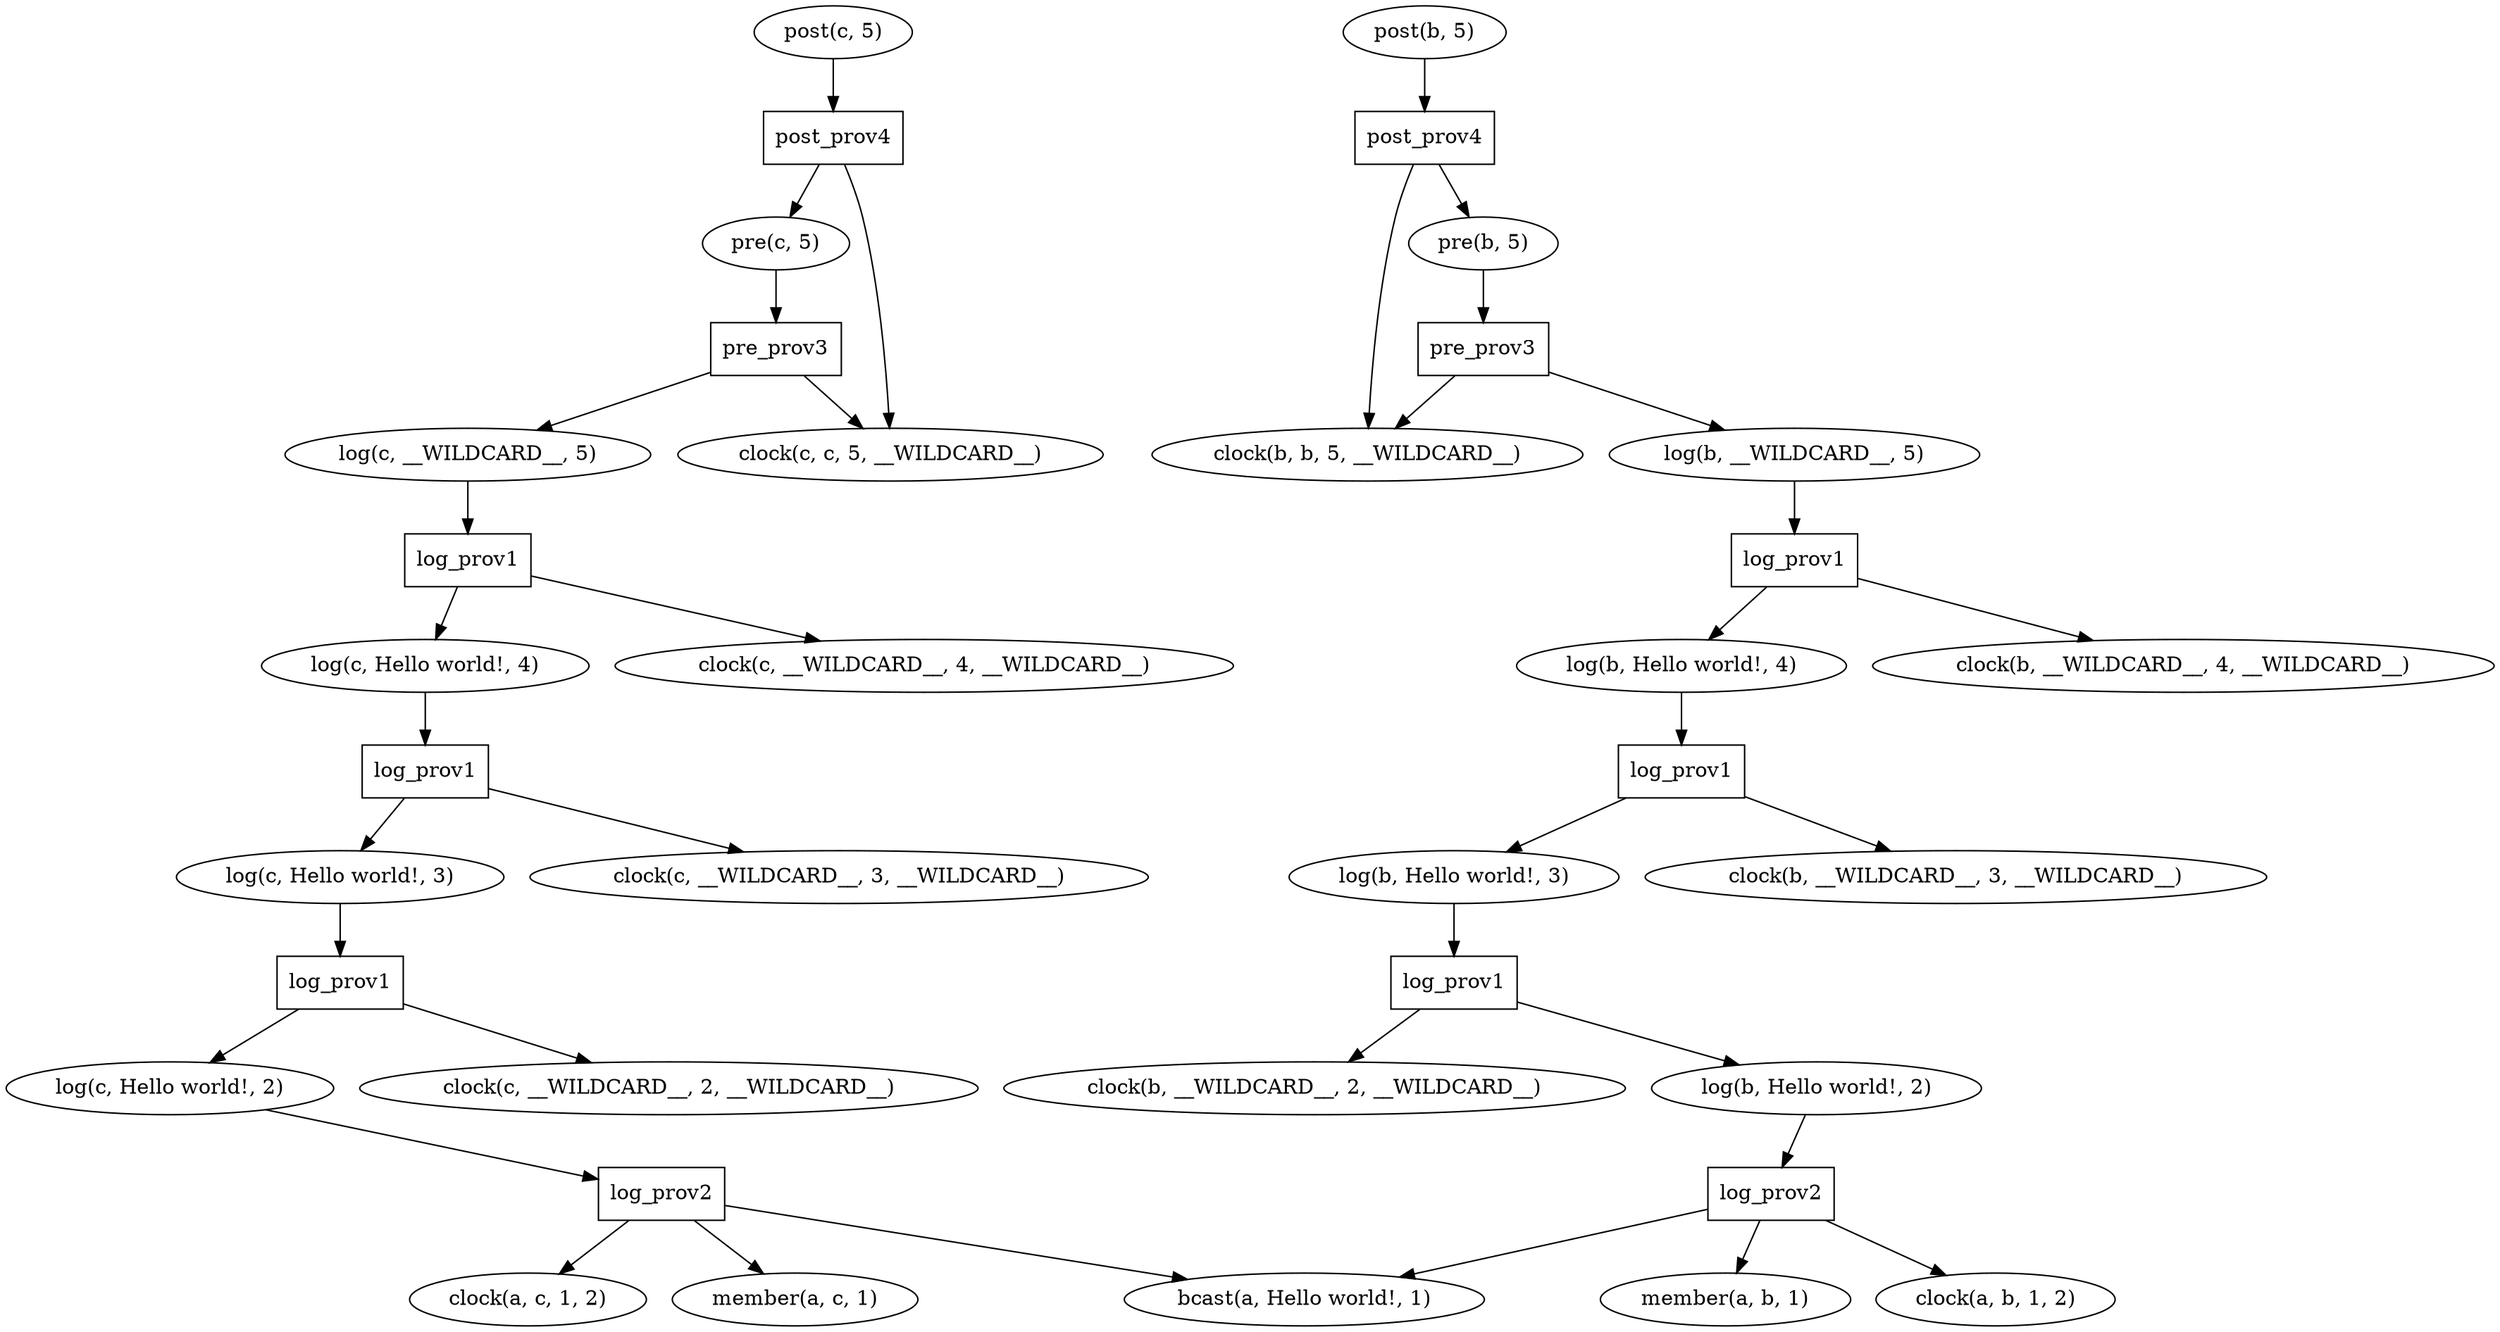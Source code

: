digraph dataflow {
    {rank="same"; goal12, goal24}
    
    rule0 -> goal2 [color="black"];
    goal7 -> rule2 [color="black"];
    goal11 [label="pre(c, 5)",style="filled",fontcolor="black",color="black",fillcolor="white"];
    rule5 -> goal10 [color="black"];
    rule7 -> goal16 [color="black"];
    goal13 [label="member(a, b, 1)",style="filled",fontcolor="black",color="black",fillcolor="white"];
    rule8 -> goal17 [color="black"];
    rule9 -> goal19 [color="black"];
    goal9 -> rule3 [color="black"];
    goal11 -> rule4 [color="black"];
    rule10 -> goal21 [color="black"];
    rule8 -> goal18 [color="black"];
    goal9 [label="log(c, __WILDCARD__, 5)",style="filled",fontcolor="black",color="black",fillcolor="white"];
    rule9 -> goal20 [color="black"];
    goal14 [label="clock(a, b, 1, 2)",style="filled",fontcolor="black",color="black",fillcolor="white"];
    goal21 -> rule9 [color="black"];
    rule6 -> goal14 [color="black"];
    goal5 -> rule1 [color="black"];
    goal24 [label="post(b, 5)",style="filled",fontcolor="black",color="black",fillcolor="white"];
    rule8 [label="log_prov1",shape="rect",fontcolor="black",color="black",fillcolor="white"];
    rule4 [label="pre_prov3",shape="rect",fontcolor="black",color="black",fillcolor="white"];
    rule4 -> goal10 [color="black"];
    rule1 [label="log_prov1",shape="rect",fontcolor="black",color="black",fillcolor="white"];
    goal5 [label="log(c, Hello world!, 3)",style="filled",fontcolor="black",color="black",fillcolor="white"];
    rule6 -> goal13 [color="black"];
    rule11 -> goal22 [color="black"];
    rule5 -> goal11 [color="black"];
    goal17 -> rule7 [color="black"];
    goal16 [label="clock(b, __WILDCARD__, 2, __WILDCARD__)",style="filled",fontcolor="black",color="black",fillcolor="white"];
    rule6 [label="log_prov2",shape="rect",fontcolor="black",color="black",fillcolor="white"];
    rule10 [label="pre_prov3",shape="rect",fontcolor="black",color="black",fillcolor="white"];
    goal19 -> rule8 [color="black"];
    rule1 -> goal3 [color="black"];
    rule6 -> goal0 [color="black"];
    goal19 [label="log(b, Hello world!, 4)",style="filled",fontcolor="black",color="black",fillcolor="white"];
    rule1 -> goal4 [color="black"];
    rule2 -> goal5 [color="black"];
    goal7 [label="log(c, Hello world!, 4)",style="filled",fontcolor="black",color="black",fillcolor="white"];
    rule3 [label="log_prov1",shape="rect",fontcolor="black",color="black",fillcolor="white"];
    goal3 [label="log(c, Hello world!, 2)",style="filled",fontcolor="black",color="black",fillcolor="white"];
    rule0 -> goal0 [color="black"];
    rule5 [label="post_prov4",shape="rect",fontcolor="black",color="black",fillcolor="white"];
    goal12 -> rule5 [color="black"];
    rule0 -> goal1 [color="black"];
    rule0 [label="log_prov2",shape="rect",fontcolor="black",color="black",fillcolor="white"];
    rule2 [label="log_prov1",shape="rect",fontcolor="black",color="black",fillcolor="white"];
    goal1 [label="member(a, c, 1)",style="filled",fontcolor="black",color="black",fillcolor="white"];
    goal6 [label="clock(c, __WILDCARD__, 3, __WILDCARD__)",style="filled",fontcolor="black",color="black",fillcolor="white"];
    goal12 [label="post(c, 5)",style="filled",fontcolor="black",color="black",fillcolor="white"];
    goal17 [label="log(b, Hello world!, 3)",style="filled",fontcolor="black",color="black",fillcolor="white"];
    rule2 -> goal6 [color="black"];
    goal20 [label="clock(b, __WILDCARD__, 4, __WILDCARD__)",style="filled",fontcolor="black",color="black",fillcolor="white"];
    goal0 [label="bcast(a, Hello world!, 1)",style="filled",fontcolor="black",color="black",fillcolor="white"];
    goal24 -> rule11 [color="black"];
    goal3 -> rule0 [color="black"];
    rule3 -> goal8 [color="black"];
    goal10 [label="clock(c, c, 5, __WILDCARD__)",style="filled",fontcolor="black",color="black",fillcolor="white"];
    rule11 [label="post_prov4",shape="rect",fontcolor="black",color="black",fillcolor="white"];
    goal18 [label="clock(b, __WILDCARD__, 3, __WILDCARD__)",style="filled",fontcolor="black",color="black",fillcolor="white"];
    goal23 [label="pre(b, 5)",style="filled",fontcolor="black",color="black",fillcolor="white"];
    rule7 [label="log_prov1",shape="rect",fontcolor="black",color="black",fillcolor="white"];
    rule9 [label="log_prov1",shape="rect",fontcolor="black",color="black",fillcolor="white"];
    rule4 -> goal9 [color="black"];
    goal15 -> rule6 [color="black"];
    goal2 [label="clock(a, c, 1, 2)",style="filled",fontcolor="black",color="black",fillcolor="white"];
    rule3 -> goal7 [color="black"];
    rule11 -> goal23 [color="black"];
    rule7 -> goal15 [color="black"];
    rule10 -> goal22 [color="black"];
    goal21 [label="log(b, __WILDCARD__, 5)",style="filled",fontcolor="black",color="black",fillcolor="white"];
    goal4 [label="clock(c, __WILDCARD__, 2, __WILDCARD__)",style="filled",fontcolor="black",color="black",fillcolor="white"];
    goal23 -> rule10 [color="black"];
    goal22 [label="clock(b, b, 5, __WILDCARD__)",style="filled",fontcolor="black",color="black",fillcolor="white"];
    goal15 [label="log(b, Hello world!, 2)",style="filled",fontcolor="black",color="black",fillcolor="white"];
    goal8 [label="clock(c, __WILDCARD__, 4, __WILDCARD__)",style="filled",fontcolor="black",color="black",fillcolor="white"];
}
